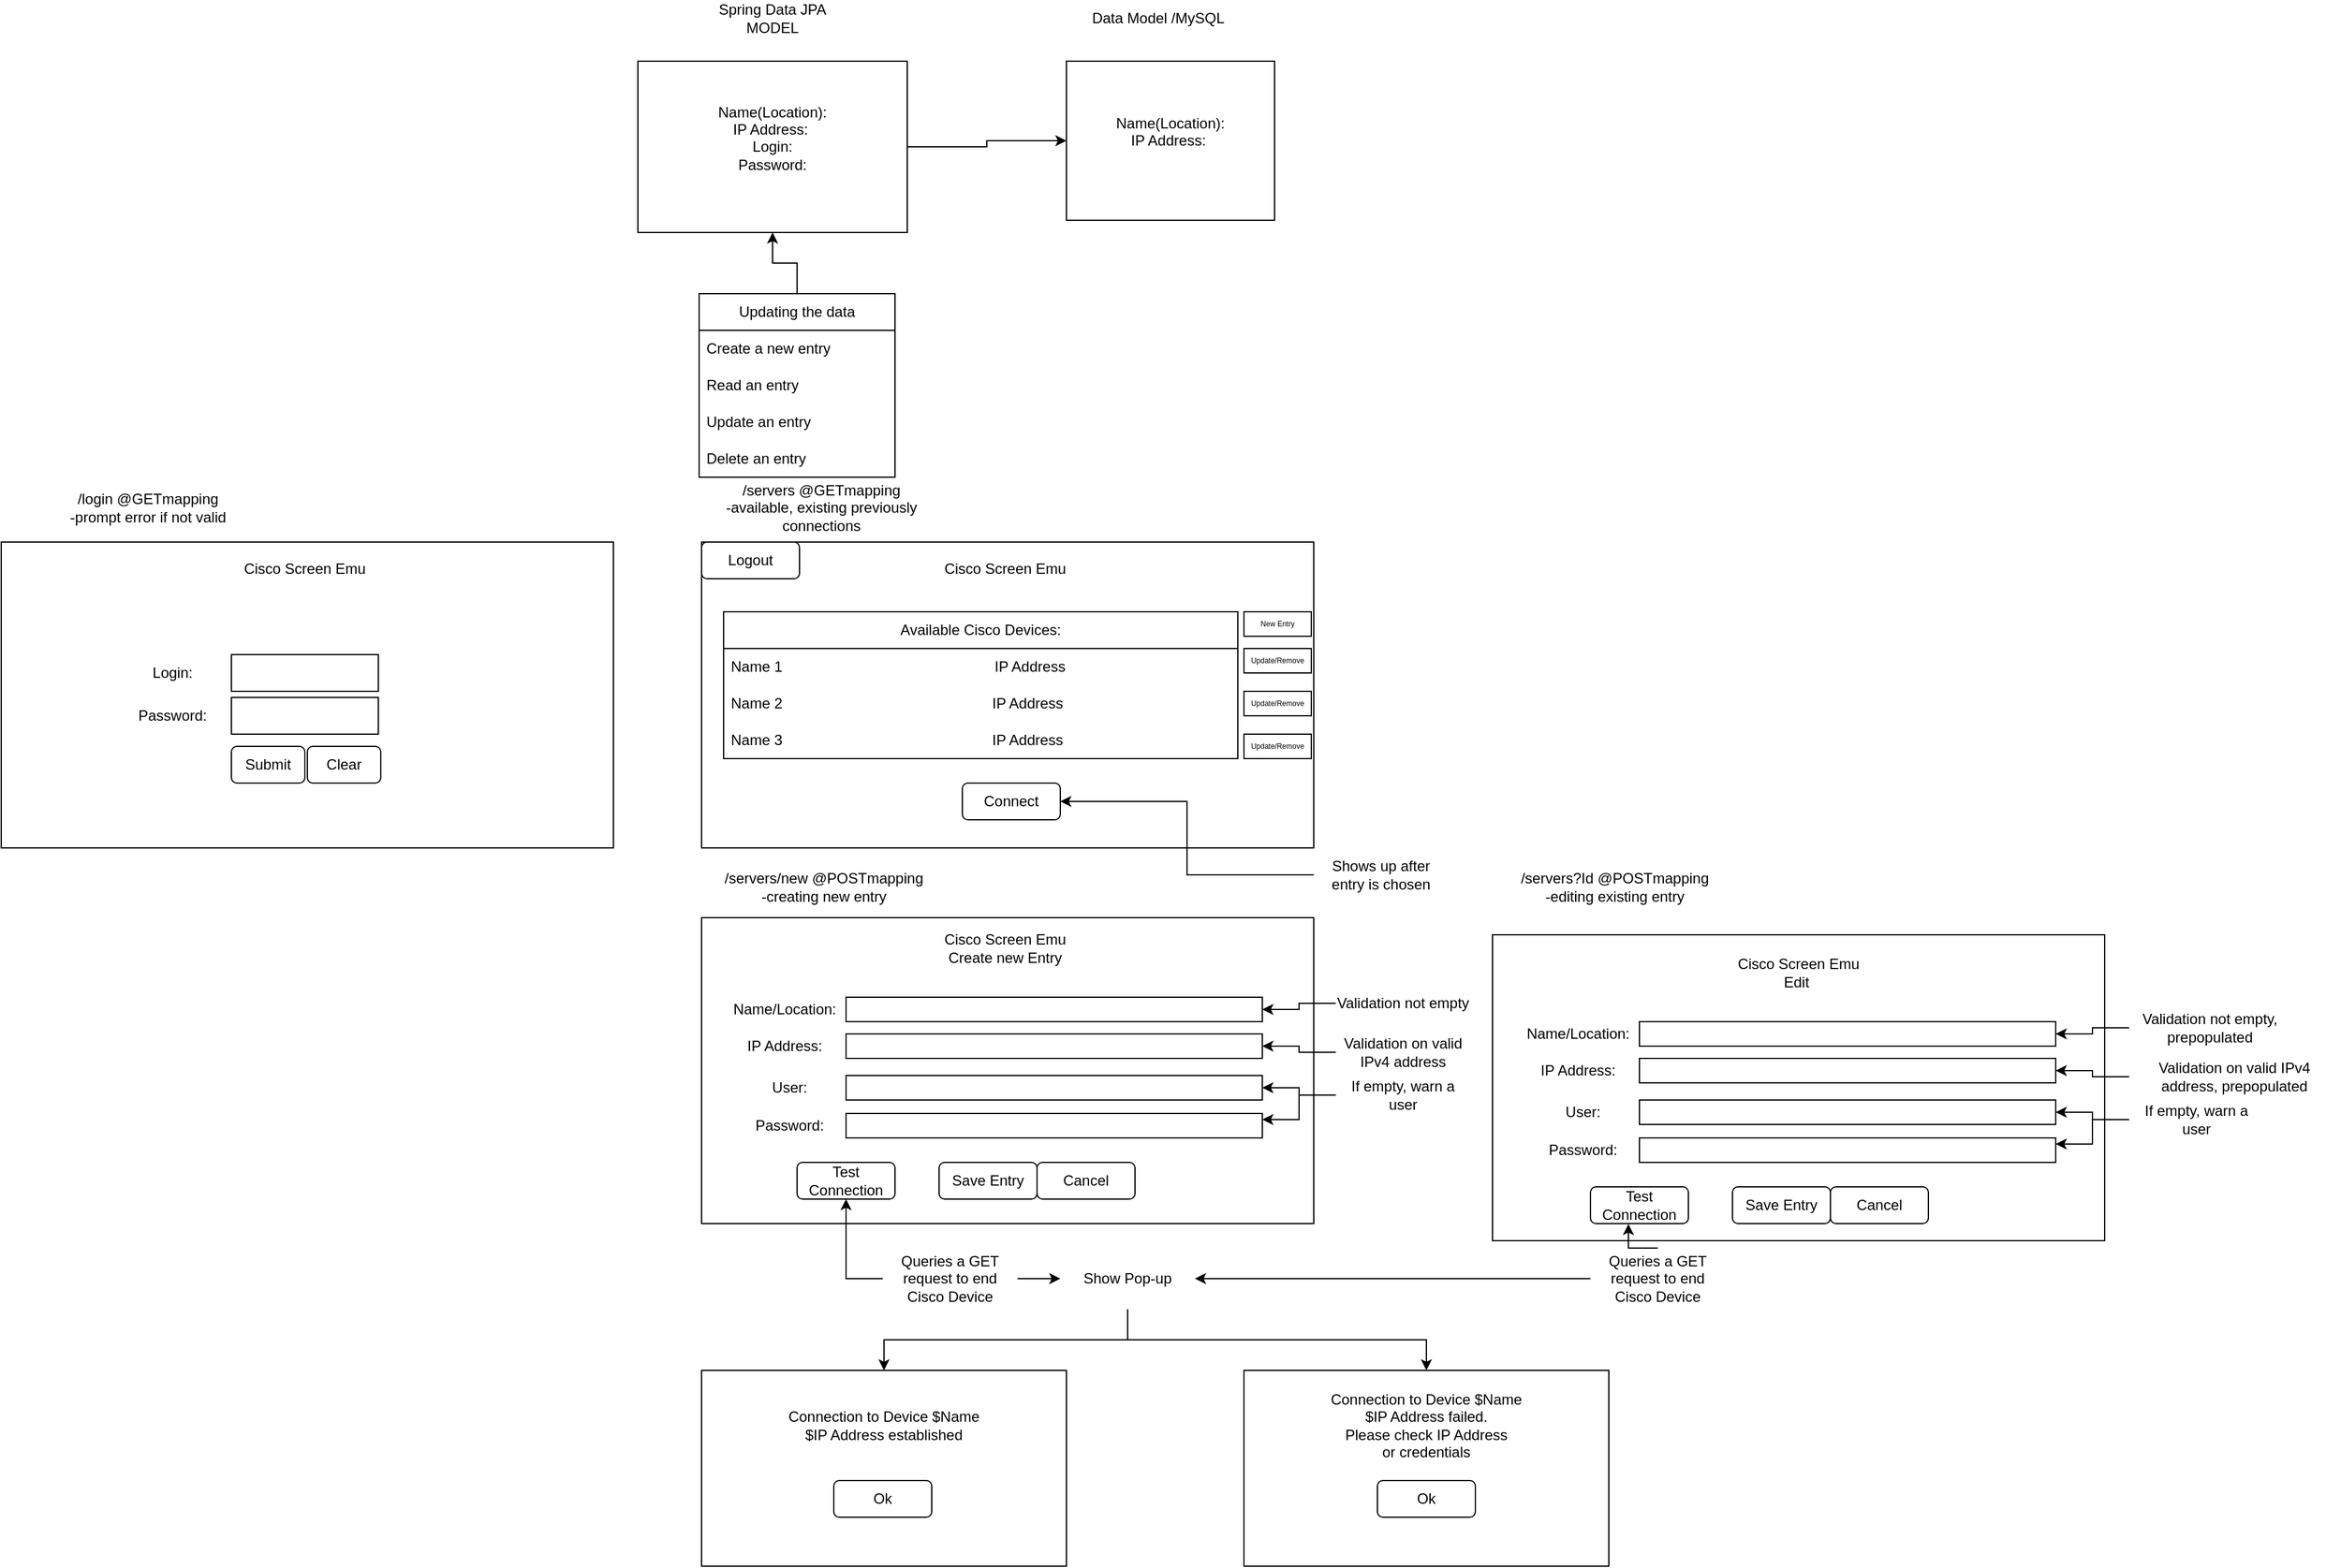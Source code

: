 <mxfile version="24.1.0" type="device">
  <diagram name="Page-1" id="g0bc9CU2nWbMbeL0PCUT">
    <mxGraphModel dx="1991" dy="658" grid="1" gridSize="10" guides="1" tooltips="1" connect="1" arrows="1" fold="1" page="1" pageScale="1" pageWidth="850" pageHeight="1100" math="0" shadow="0">
      <root>
        <mxCell id="0" />
        <mxCell id="1" parent="0" />
        <mxCell id="m7TcuJkmKHdi91M20zpo-6" style="edgeStyle=orthogonalEdgeStyle;rounded=0;orthogonalLoop=1;jettySize=auto;html=1;exitX=1;exitY=0.5;exitDx=0;exitDy=0;" edge="1" parent="1" source="m7TcuJkmKHdi91M20zpo-1" target="m7TcuJkmKHdi91M20zpo-4">
          <mxGeometry relative="1" as="geometry" />
        </mxCell>
        <mxCell id="m7TcuJkmKHdi91M20zpo-1" value="&lt;div&gt;Name(Location):&lt;/div&gt;IP Address:&amp;nbsp;&lt;div&gt;Login:&lt;/div&gt;&lt;div&gt;Password:&lt;br&gt;&lt;div&gt;&lt;br&gt;&lt;/div&gt;&lt;/div&gt;" style="rounded=0;whiteSpace=wrap;html=1;" vertex="1" parent="1">
          <mxGeometry x="160" y="130" width="220" height="140" as="geometry" />
        </mxCell>
        <mxCell id="m7TcuJkmKHdi91M20zpo-2" value="Spring Data JPA MODEL" style="text;html=1;align=center;verticalAlign=middle;whiteSpace=wrap;rounded=0;" vertex="1" parent="1">
          <mxGeometry x="210" y="80" width="120" height="30" as="geometry" />
        </mxCell>
        <mxCell id="m7TcuJkmKHdi91M20zpo-4" value="&lt;div style=&quot;border-color: rgb(0, 0, 0);&quot;&gt;Name(Location):&lt;/div&gt;IP Address:&amp;nbsp;&lt;div style=&quot;border-color: rgb(0, 0, 0);&quot;&gt;&lt;br style=&quot;border-color: rgb(0, 0, 0); color: rgb(240, 240, 240); font-family: Helvetica; font-size: 12px; font-style: normal; font-variant-ligatures: normal; font-variant-caps: normal; font-weight: 400; letter-spacing: normal; orphans: 2; text-align: center; text-indent: 0px; text-transform: none; widows: 2; word-spacing: 0px; -webkit-text-stroke-width: 0px; white-space: normal; background-color: rgb(27, 29, 30); text-decoration-thickness: initial; text-decoration-style: initial; text-decoration-color: initial;&quot;&gt;&lt;/div&gt;" style="rounded=0;whiteSpace=wrap;html=1;" vertex="1" parent="1">
          <mxGeometry x="510" y="130" width="170" height="130" as="geometry" />
        </mxCell>
        <mxCell id="m7TcuJkmKHdi91M20zpo-5" value="Data Model /MySQL" style="text;html=1;align=center;verticalAlign=middle;whiteSpace=wrap;rounded=0;" vertex="1" parent="1">
          <mxGeometry x="525" y="80" width="120" height="30" as="geometry" />
        </mxCell>
        <mxCell id="m7TcuJkmKHdi91M20zpo-11" style="edgeStyle=orthogonalEdgeStyle;rounded=0;orthogonalLoop=1;jettySize=auto;html=1;" edge="1" parent="1" source="m7TcuJkmKHdi91M20zpo-7" target="m7TcuJkmKHdi91M20zpo-1">
          <mxGeometry relative="1" as="geometry" />
        </mxCell>
        <mxCell id="m7TcuJkmKHdi91M20zpo-7" value="Updating the data" style="swimlane;fontStyle=0;childLayout=stackLayout;horizontal=1;startSize=30;horizontalStack=0;resizeParent=1;resizeParentMax=0;resizeLast=0;collapsible=1;marginBottom=0;whiteSpace=wrap;html=1;" vertex="1" parent="1">
          <mxGeometry x="210" y="320" width="160" height="150" as="geometry" />
        </mxCell>
        <mxCell id="m7TcuJkmKHdi91M20zpo-8" value="Create a new entry" style="text;strokeColor=none;fillColor=none;align=left;verticalAlign=middle;spacingLeft=4;spacingRight=4;overflow=hidden;points=[[0,0.5],[1,0.5]];portConstraint=eastwest;rotatable=0;whiteSpace=wrap;html=1;" vertex="1" parent="m7TcuJkmKHdi91M20zpo-7">
          <mxGeometry y="30" width="160" height="30" as="geometry" />
        </mxCell>
        <mxCell id="m7TcuJkmKHdi91M20zpo-12" value="Read an entry" style="text;strokeColor=none;fillColor=none;align=left;verticalAlign=middle;spacingLeft=4;spacingRight=4;overflow=hidden;points=[[0,0.5],[1,0.5]];portConstraint=eastwest;rotatable=0;whiteSpace=wrap;html=1;" vertex="1" parent="m7TcuJkmKHdi91M20zpo-7">
          <mxGeometry y="60" width="160" height="30" as="geometry" />
        </mxCell>
        <mxCell id="m7TcuJkmKHdi91M20zpo-9" value="Update an entry" style="text;strokeColor=none;fillColor=none;align=left;verticalAlign=middle;spacingLeft=4;spacingRight=4;overflow=hidden;points=[[0,0.5],[1,0.5]];portConstraint=eastwest;rotatable=0;whiteSpace=wrap;html=1;" vertex="1" parent="m7TcuJkmKHdi91M20zpo-7">
          <mxGeometry y="90" width="160" height="30" as="geometry" />
        </mxCell>
        <mxCell id="m7TcuJkmKHdi91M20zpo-10" value="Delete an entry" style="text;strokeColor=none;fillColor=none;align=left;verticalAlign=middle;spacingLeft=4;spacingRight=4;overflow=hidden;points=[[0,0.5],[1,0.5]];portConstraint=eastwest;rotatable=0;whiteSpace=wrap;html=1;" vertex="1" parent="m7TcuJkmKHdi91M20zpo-7">
          <mxGeometry y="120" width="160" height="30" as="geometry" />
        </mxCell>
        <mxCell id="m7TcuJkmKHdi91M20zpo-13" value="" style="rounded=0;whiteSpace=wrap;html=1;" vertex="1" parent="1">
          <mxGeometry x="212" y="523" width="500" height="250" as="geometry" />
        </mxCell>
        <mxCell id="m7TcuJkmKHdi91M20zpo-14" value="/servers @GETmapping&lt;div&gt;-available, existing previously connections&lt;/div&gt;" style="text;html=1;align=center;verticalAlign=middle;whiteSpace=wrap;rounded=0;" vertex="1" parent="1">
          <mxGeometry x="210" y="480" width="200" height="30" as="geometry" />
        </mxCell>
        <mxCell id="m7TcuJkmKHdi91M20zpo-15" value="Available Cisco Devices:" style="swimlane;fontStyle=0;childLayout=stackLayout;horizontal=1;startSize=30;horizontalStack=0;resizeParent=1;resizeParentMax=0;resizeLast=0;collapsible=1;marginBottom=0;whiteSpace=wrap;html=1;" vertex="1" parent="1">
          <mxGeometry x="230" y="580" width="420" height="120" as="geometry" />
        </mxCell>
        <mxCell id="m7TcuJkmKHdi91M20zpo-16" value="Name 1&amp;nbsp; &amp;nbsp; &amp;nbsp; &amp;nbsp; &amp;nbsp; &amp;nbsp; &amp;nbsp; &amp;nbsp; &amp;nbsp; &amp;nbsp; &amp;nbsp; &amp;nbsp; &amp;nbsp; &amp;nbsp; &amp;nbsp; &amp;nbsp; &amp;nbsp; &amp;nbsp; &amp;nbsp; &amp;nbsp; &amp;nbsp; &amp;nbsp; &amp;nbsp; &amp;nbsp; &amp;nbsp; &amp;nbsp; IP Address" style="text;strokeColor=none;fillColor=none;align=left;verticalAlign=middle;spacingLeft=4;spacingRight=4;overflow=hidden;points=[[0,0.5],[1,0.5]];portConstraint=eastwest;rotatable=0;whiteSpace=wrap;html=1;" vertex="1" parent="m7TcuJkmKHdi91M20zpo-15">
          <mxGeometry y="30" width="420" height="30" as="geometry" />
        </mxCell>
        <mxCell id="m7TcuJkmKHdi91M20zpo-17" value="Name 2&lt;span style=&quot;white-space: pre;&quot;&gt;&#x9;&lt;/span&gt;&lt;span style=&quot;white-space: pre;&quot;&gt;&#x9;&lt;/span&gt;&lt;span style=&quot;white-space: pre;&quot;&gt;&#x9;&lt;/span&gt;&lt;span style=&quot;white-space: pre;&quot;&gt;&#x9;&lt;/span&gt;&lt;span style=&quot;white-space: pre;&quot;&gt;&#x9;&lt;/span&gt;&lt;span style=&quot;white-space: pre;&quot;&gt;&#x9;&lt;/span&gt;&lt;span style=&quot;white-space: pre;&quot;&gt;&#x9;&lt;/span&gt;IP Address" style="text;strokeColor=none;fillColor=none;align=left;verticalAlign=middle;spacingLeft=4;spacingRight=4;overflow=hidden;points=[[0,0.5],[1,0.5]];portConstraint=eastwest;rotatable=0;whiteSpace=wrap;html=1;" vertex="1" parent="m7TcuJkmKHdi91M20zpo-15">
          <mxGeometry y="60" width="420" height="30" as="geometry" />
        </mxCell>
        <mxCell id="m7TcuJkmKHdi91M20zpo-18" value="Name 3&lt;span style=&quot;white-space: pre;&quot;&gt;&#x9;&lt;/span&gt;&lt;span style=&quot;white-space: pre;&quot;&gt;&#x9;&lt;/span&gt;&lt;span style=&quot;white-space: pre;&quot;&gt;&#x9;&lt;/span&gt;&lt;span style=&quot;white-space: pre;&quot;&gt;&#x9;&lt;/span&gt;&lt;span style=&quot;white-space: pre;&quot;&gt;&#x9;&lt;/span&gt;&lt;span style=&quot;white-space: pre;&quot;&gt;&#x9;&lt;/span&gt;&lt;span style=&quot;white-space: pre;&quot;&gt;&#x9;&lt;/span&gt;IP Address" style="text;strokeColor=none;fillColor=none;align=left;verticalAlign=middle;spacingLeft=4;spacingRight=4;overflow=hidden;points=[[0,0.5],[1,0.5]];portConstraint=eastwest;rotatable=0;whiteSpace=wrap;html=1;" vertex="1" parent="m7TcuJkmKHdi91M20zpo-15">
          <mxGeometry y="90" width="420" height="30" as="geometry" />
        </mxCell>
        <mxCell id="m7TcuJkmKHdi91M20zpo-19" value="Update/Remove" style="rounded=0;whiteSpace=wrap;html=1;fontSize=6;" vertex="1" parent="1">
          <mxGeometry x="655" y="610" width="55" height="20" as="geometry" />
        </mxCell>
        <mxCell id="m7TcuJkmKHdi91M20zpo-20" value="Update/Remove" style="rounded=0;whiteSpace=wrap;html=1;fontSize=6;" vertex="1" parent="1">
          <mxGeometry x="655" y="645" width="55" height="20" as="geometry" />
        </mxCell>
        <mxCell id="m7TcuJkmKHdi91M20zpo-21" value="Update/Remove" style="rounded=0;whiteSpace=wrap;html=1;fontSize=6;" vertex="1" parent="1">
          <mxGeometry x="655" y="680" width="55" height="20" as="geometry" />
        </mxCell>
        <mxCell id="m7TcuJkmKHdi91M20zpo-22" value="New Entry" style="rounded=0;whiteSpace=wrap;html=1;fontSize=6;" vertex="1" parent="1">
          <mxGeometry x="655" y="580" width="55" height="20" as="geometry" />
        </mxCell>
        <mxCell id="m7TcuJkmKHdi91M20zpo-23" value="Cisco Screen Emu" style="text;html=1;align=center;verticalAlign=middle;whiteSpace=wrap;rounded=0;" vertex="1" parent="1">
          <mxGeometry x="400" y="530" width="120" height="30" as="geometry" />
        </mxCell>
        <mxCell id="m7TcuJkmKHdi91M20zpo-24" value="" style="rounded=0;whiteSpace=wrap;html=1;" vertex="1" parent="1">
          <mxGeometry x="212" y="830" width="500" height="250" as="geometry" />
        </mxCell>
        <mxCell id="m7TcuJkmKHdi91M20zpo-25" value="Cisco Screen Emu&lt;div&gt;Create new Entry&lt;/div&gt;" style="text;html=1;align=center;verticalAlign=middle;whiteSpace=wrap;rounded=0;" vertex="1" parent="1">
          <mxGeometry x="400" y="840" width="120" height="30" as="geometry" />
        </mxCell>
        <mxCell id="m7TcuJkmKHdi91M20zpo-26" value="/servers/new @POSTmapping&lt;div&gt;-creating new entry&lt;/div&gt;" style="text;html=1;align=center;verticalAlign=middle;whiteSpace=wrap;rounded=0;" vertex="1" parent="1">
          <mxGeometry x="212" y="790" width="200" height="30" as="geometry" />
        </mxCell>
        <mxCell id="m7TcuJkmKHdi91M20zpo-27" value="Name/Location:" style="text;html=1;align=center;verticalAlign=middle;whiteSpace=wrap;rounded=0;" vertex="1" parent="1">
          <mxGeometry x="230" y="890" width="100" height="30" as="geometry" />
        </mxCell>
        <mxCell id="m7TcuJkmKHdi91M20zpo-28" value="" style="rounded=0;whiteSpace=wrap;html=1;" vertex="1" parent="1">
          <mxGeometry x="330" y="895" width="340" height="20" as="geometry" />
        </mxCell>
        <mxCell id="m7TcuJkmKHdi91M20zpo-29" value="IP Address:" style="text;html=1;align=center;verticalAlign=middle;whiteSpace=wrap;rounded=0;" vertex="1" parent="1">
          <mxGeometry x="230" y="920" width="100" height="30" as="geometry" />
        </mxCell>
        <mxCell id="m7TcuJkmKHdi91M20zpo-30" value="" style="rounded=0;whiteSpace=wrap;html=1;" vertex="1" parent="1">
          <mxGeometry x="330" y="925" width="340" height="20" as="geometry" />
        </mxCell>
        <mxCell id="m7TcuJkmKHdi91M20zpo-32" style="edgeStyle=orthogonalEdgeStyle;rounded=0;orthogonalLoop=1;jettySize=auto;html=1;exitX=0;exitY=0.5;exitDx=0;exitDy=0;entryX=1;entryY=0.5;entryDx=0;entryDy=0;" edge="1" parent="1" source="m7TcuJkmKHdi91M20zpo-31" target="m7TcuJkmKHdi91M20zpo-30">
          <mxGeometry relative="1" as="geometry" />
        </mxCell>
        <mxCell id="m7TcuJkmKHdi91M20zpo-31" value="Validation on valid IPv4 address" style="text;html=1;align=center;verticalAlign=middle;whiteSpace=wrap;rounded=0;" vertex="1" parent="1">
          <mxGeometry x="730" y="925" width="110" height="30" as="geometry" />
        </mxCell>
        <mxCell id="m7TcuJkmKHdi91M20zpo-34" style="edgeStyle=orthogonalEdgeStyle;rounded=0;orthogonalLoop=1;jettySize=auto;html=1;exitX=0;exitY=0.5;exitDx=0;exitDy=0;entryX=1;entryY=0.5;entryDx=0;entryDy=0;" edge="1" parent="1" source="m7TcuJkmKHdi91M20zpo-33" target="m7TcuJkmKHdi91M20zpo-28">
          <mxGeometry relative="1" as="geometry" />
        </mxCell>
        <mxCell id="m7TcuJkmKHdi91M20zpo-33" value="Validation not empty" style="text;html=1;align=center;verticalAlign=middle;whiteSpace=wrap;rounded=0;" vertex="1" parent="1">
          <mxGeometry x="730" y="885" width="110" height="30" as="geometry" />
        </mxCell>
        <mxCell id="m7TcuJkmKHdi91M20zpo-35" value="User:" style="text;html=1;align=center;verticalAlign=middle;whiteSpace=wrap;rounded=0;" vertex="1" parent="1">
          <mxGeometry x="234" y="954" width="100" height="30" as="geometry" />
        </mxCell>
        <mxCell id="m7TcuJkmKHdi91M20zpo-36" value="" style="rounded=0;whiteSpace=wrap;html=1;" vertex="1" parent="1">
          <mxGeometry x="330" y="959" width="340" height="20" as="geometry" />
        </mxCell>
        <mxCell id="m7TcuJkmKHdi91M20zpo-38" style="edgeStyle=orthogonalEdgeStyle;rounded=0;orthogonalLoop=1;jettySize=auto;html=1;exitX=0;exitY=0.5;exitDx=0;exitDy=0;entryX=1;entryY=0.5;entryDx=0;entryDy=0;" edge="1" parent="1" source="m7TcuJkmKHdi91M20zpo-37" target="m7TcuJkmKHdi91M20zpo-36">
          <mxGeometry relative="1" as="geometry" />
        </mxCell>
        <mxCell id="m7TcuJkmKHdi91M20zpo-41" style="edgeStyle=orthogonalEdgeStyle;rounded=0;orthogonalLoop=1;jettySize=auto;html=1;exitX=0;exitY=0.5;exitDx=0;exitDy=0;entryX=1;entryY=0.25;entryDx=0;entryDy=0;" edge="1" parent="1" source="m7TcuJkmKHdi91M20zpo-37" target="m7TcuJkmKHdi91M20zpo-39">
          <mxGeometry relative="1" as="geometry" />
        </mxCell>
        <mxCell id="m7TcuJkmKHdi91M20zpo-37" value="If empty, warn a user" style="text;html=1;align=center;verticalAlign=middle;whiteSpace=wrap;rounded=0;" vertex="1" parent="1">
          <mxGeometry x="730" y="960" width="110" height="30" as="geometry" />
        </mxCell>
        <mxCell id="m7TcuJkmKHdi91M20zpo-39" value="" style="rounded=0;whiteSpace=wrap;html=1;" vertex="1" parent="1">
          <mxGeometry x="330" y="990" width="340" height="20" as="geometry" />
        </mxCell>
        <mxCell id="m7TcuJkmKHdi91M20zpo-40" value="Password:" style="text;html=1;align=center;verticalAlign=middle;whiteSpace=wrap;rounded=0;" vertex="1" parent="1">
          <mxGeometry x="234" y="985" width="100" height="30" as="geometry" />
        </mxCell>
        <mxCell id="m7TcuJkmKHdi91M20zpo-42" value="Save Entry" style="rounded=1;whiteSpace=wrap;html=1;" vertex="1" parent="1">
          <mxGeometry x="406" y="1030" width="80" height="30" as="geometry" />
        </mxCell>
        <mxCell id="m7TcuJkmKHdi91M20zpo-43" value="Cancel" style="rounded=1;whiteSpace=wrap;html=1;" vertex="1" parent="1">
          <mxGeometry x="486" y="1030" width="80" height="30" as="geometry" />
        </mxCell>
        <mxCell id="m7TcuJkmKHdi91M20zpo-44" value="Test Connection" style="rounded=1;whiteSpace=wrap;html=1;" vertex="1" parent="1">
          <mxGeometry x="290" y="1030" width="80" height="30" as="geometry" />
        </mxCell>
        <mxCell id="m7TcuJkmKHdi91M20zpo-47" value="Connect" style="rounded=1;whiteSpace=wrap;html=1;" vertex="1" parent="1">
          <mxGeometry x="425" y="720" width="80" height="30" as="geometry" />
        </mxCell>
        <mxCell id="m7TcuJkmKHdi91M20zpo-49" style="edgeStyle=orthogonalEdgeStyle;rounded=0;orthogonalLoop=1;jettySize=auto;html=1;exitX=0;exitY=0.5;exitDx=0;exitDy=0;entryX=1;entryY=0.5;entryDx=0;entryDy=0;" edge="1" parent="1" source="m7TcuJkmKHdi91M20zpo-48" target="m7TcuJkmKHdi91M20zpo-47">
          <mxGeometry relative="1" as="geometry" />
        </mxCell>
        <mxCell id="m7TcuJkmKHdi91M20zpo-48" value="Shows up after entry is chosen" style="text;html=1;align=center;verticalAlign=middle;whiteSpace=wrap;rounded=0;" vertex="1" parent="1">
          <mxGeometry x="712" y="780" width="110" height="30" as="geometry" />
        </mxCell>
        <mxCell id="m7TcuJkmKHdi91M20zpo-51" style="edgeStyle=orthogonalEdgeStyle;rounded=0;orthogonalLoop=1;jettySize=auto;html=1;exitX=0;exitY=0.5;exitDx=0;exitDy=0;" edge="1" parent="1" source="m7TcuJkmKHdi91M20zpo-50" target="m7TcuJkmKHdi91M20zpo-44">
          <mxGeometry relative="1" as="geometry" />
        </mxCell>
        <mxCell id="m7TcuJkmKHdi91M20zpo-53" style="edgeStyle=orthogonalEdgeStyle;rounded=0;orthogonalLoop=1;jettySize=auto;html=1;exitX=1;exitY=0.5;exitDx=0;exitDy=0;" edge="1" parent="1" source="m7TcuJkmKHdi91M20zpo-50" target="m7TcuJkmKHdi91M20zpo-52">
          <mxGeometry relative="1" as="geometry" />
        </mxCell>
        <mxCell id="m7TcuJkmKHdi91M20zpo-50" value="Queries a GET request to end Cisco Device" style="text;html=1;align=center;verticalAlign=middle;whiteSpace=wrap;rounded=0;" vertex="1" parent="1">
          <mxGeometry x="360" y="1100" width="110" height="50" as="geometry" />
        </mxCell>
        <mxCell id="m7TcuJkmKHdi91M20zpo-57" style="edgeStyle=orthogonalEdgeStyle;rounded=0;orthogonalLoop=1;jettySize=auto;html=1;" edge="1" parent="1" source="m7TcuJkmKHdi91M20zpo-52" target="m7TcuJkmKHdi91M20zpo-54">
          <mxGeometry relative="1" as="geometry" />
        </mxCell>
        <mxCell id="m7TcuJkmKHdi91M20zpo-61" style="edgeStyle=orthogonalEdgeStyle;rounded=0;orthogonalLoop=1;jettySize=auto;html=1;exitX=0.5;exitY=1;exitDx=0;exitDy=0;entryX=0.5;entryY=0;entryDx=0;entryDy=0;" edge="1" parent="1" source="m7TcuJkmKHdi91M20zpo-52" target="m7TcuJkmKHdi91M20zpo-58">
          <mxGeometry relative="1" as="geometry" />
        </mxCell>
        <mxCell id="m7TcuJkmKHdi91M20zpo-52" value="Show Pop-up" style="text;html=1;align=center;verticalAlign=middle;whiteSpace=wrap;rounded=0;" vertex="1" parent="1">
          <mxGeometry x="505" y="1100" width="110" height="50" as="geometry" />
        </mxCell>
        <mxCell id="m7TcuJkmKHdi91M20zpo-54" value="" style="rounded=0;whiteSpace=wrap;html=1;" vertex="1" parent="1">
          <mxGeometry x="212" y="1200" width="298" height="160" as="geometry" />
        </mxCell>
        <mxCell id="m7TcuJkmKHdi91M20zpo-55" value="Connection to Device $Name&lt;div&gt;$IP Address established&lt;/div&gt;" style="text;html=1;align=center;verticalAlign=middle;whiteSpace=wrap;rounded=0;" vertex="1" parent="1">
          <mxGeometry x="271" y="1220" width="180" height="50" as="geometry" />
        </mxCell>
        <mxCell id="m7TcuJkmKHdi91M20zpo-56" value="Ok" style="rounded=1;whiteSpace=wrap;html=1;" vertex="1" parent="1">
          <mxGeometry x="320" y="1290" width="80" height="30" as="geometry" />
        </mxCell>
        <mxCell id="m7TcuJkmKHdi91M20zpo-58" value="" style="rounded=0;whiteSpace=wrap;html=1;" vertex="1" parent="1">
          <mxGeometry x="655" y="1200" width="298" height="160" as="geometry" />
        </mxCell>
        <mxCell id="m7TcuJkmKHdi91M20zpo-59" value="Connection to Device $Name&lt;div&gt;$IP Address failed.&lt;/div&gt;&lt;div&gt;Please check IP Address&lt;/div&gt;&lt;div&gt;or credentials&lt;/div&gt;" style="text;html=1;align=center;verticalAlign=middle;whiteSpace=wrap;rounded=0;" vertex="1" parent="1">
          <mxGeometry x="714" y="1220" width="180" height="50" as="geometry" />
        </mxCell>
        <mxCell id="m7TcuJkmKHdi91M20zpo-60" value="Ok" style="rounded=1;whiteSpace=wrap;html=1;" vertex="1" parent="1">
          <mxGeometry x="764" y="1290" width="80" height="30" as="geometry" />
        </mxCell>
        <mxCell id="m7TcuJkmKHdi91M20zpo-62" value="Logout" style="rounded=1;whiteSpace=wrap;html=1;" vertex="1" parent="1">
          <mxGeometry x="212" y="523" width="80" height="30" as="geometry" />
        </mxCell>
        <mxCell id="m7TcuJkmKHdi91M20zpo-63" value="" style="rounded=0;whiteSpace=wrap;html=1;" vertex="1" parent="1">
          <mxGeometry x="858" y="844" width="500" height="250" as="geometry" />
        </mxCell>
        <mxCell id="m7TcuJkmKHdi91M20zpo-64" value="Cisco Screen Emu&lt;div&gt;Edit&amp;nbsp;&lt;/div&gt;" style="text;html=1;align=center;verticalAlign=middle;whiteSpace=wrap;rounded=0;" vertex="1" parent="1">
          <mxGeometry x="1048" y="860" width="120" height="30" as="geometry" />
        </mxCell>
        <mxCell id="m7TcuJkmKHdi91M20zpo-65" value="Name/Location:" style="text;html=1;align=center;verticalAlign=middle;whiteSpace=wrap;rounded=0;" vertex="1" parent="1">
          <mxGeometry x="878" y="910" width="100" height="30" as="geometry" />
        </mxCell>
        <mxCell id="m7TcuJkmKHdi91M20zpo-66" value="" style="rounded=0;whiteSpace=wrap;html=1;" vertex="1" parent="1">
          <mxGeometry x="978" y="915" width="340" height="20" as="geometry" />
        </mxCell>
        <mxCell id="m7TcuJkmKHdi91M20zpo-67" value="IP Address:" style="text;html=1;align=center;verticalAlign=middle;whiteSpace=wrap;rounded=0;" vertex="1" parent="1">
          <mxGeometry x="878" y="940" width="100" height="30" as="geometry" />
        </mxCell>
        <mxCell id="m7TcuJkmKHdi91M20zpo-68" value="" style="rounded=0;whiteSpace=wrap;html=1;" vertex="1" parent="1">
          <mxGeometry x="978" y="945" width="340" height="20" as="geometry" />
        </mxCell>
        <mxCell id="m7TcuJkmKHdi91M20zpo-69" style="edgeStyle=orthogonalEdgeStyle;rounded=0;orthogonalLoop=1;jettySize=auto;html=1;exitX=0;exitY=0.5;exitDx=0;exitDy=0;entryX=1;entryY=0.5;entryDx=0;entryDy=0;" edge="1" parent="1" source="m7TcuJkmKHdi91M20zpo-70" target="m7TcuJkmKHdi91M20zpo-68">
          <mxGeometry relative="1" as="geometry" />
        </mxCell>
        <mxCell id="m7TcuJkmKHdi91M20zpo-70" value="Validation on valid IPv4 address, prepopulated" style="text;html=1;align=center;verticalAlign=middle;whiteSpace=wrap;rounded=0;" vertex="1" parent="1">
          <mxGeometry x="1378" y="945" width="172" height="30" as="geometry" />
        </mxCell>
        <mxCell id="m7TcuJkmKHdi91M20zpo-71" style="edgeStyle=orthogonalEdgeStyle;rounded=0;orthogonalLoop=1;jettySize=auto;html=1;exitX=0;exitY=0.5;exitDx=0;exitDy=0;entryX=1;entryY=0.5;entryDx=0;entryDy=0;" edge="1" parent="1" source="m7TcuJkmKHdi91M20zpo-72" target="m7TcuJkmKHdi91M20zpo-66">
          <mxGeometry relative="1" as="geometry" />
        </mxCell>
        <mxCell id="m7TcuJkmKHdi91M20zpo-72" value="Validation not empty, prepopulated" style="text;html=1;align=center;verticalAlign=middle;whiteSpace=wrap;rounded=0;" vertex="1" parent="1">
          <mxGeometry x="1378" y="905" width="132" height="30" as="geometry" />
        </mxCell>
        <mxCell id="m7TcuJkmKHdi91M20zpo-73" value="User:" style="text;html=1;align=center;verticalAlign=middle;whiteSpace=wrap;rounded=0;" vertex="1" parent="1">
          <mxGeometry x="882" y="974" width="100" height="30" as="geometry" />
        </mxCell>
        <mxCell id="m7TcuJkmKHdi91M20zpo-74" value="" style="rounded=0;whiteSpace=wrap;html=1;" vertex="1" parent="1">
          <mxGeometry x="978" y="979" width="340" height="20" as="geometry" />
        </mxCell>
        <mxCell id="m7TcuJkmKHdi91M20zpo-75" style="edgeStyle=orthogonalEdgeStyle;rounded=0;orthogonalLoop=1;jettySize=auto;html=1;exitX=0;exitY=0.5;exitDx=0;exitDy=0;entryX=1;entryY=0.5;entryDx=0;entryDy=0;" edge="1" parent="1" source="m7TcuJkmKHdi91M20zpo-77" target="m7TcuJkmKHdi91M20zpo-74">
          <mxGeometry relative="1" as="geometry" />
        </mxCell>
        <mxCell id="m7TcuJkmKHdi91M20zpo-76" style="edgeStyle=orthogonalEdgeStyle;rounded=0;orthogonalLoop=1;jettySize=auto;html=1;exitX=0;exitY=0.5;exitDx=0;exitDy=0;entryX=1;entryY=0.25;entryDx=0;entryDy=0;" edge="1" parent="1" source="m7TcuJkmKHdi91M20zpo-77" target="m7TcuJkmKHdi91M20zpo-78">
          <mxGeometry relative="1" as="geometry" />
        </mxCell>
        <mxCell id="m7TcuJkmKHdi91M20zpo-77" value="If empty, warn a user" style="text;html=1;align=center;verticalAlign=middle;whiteSpace=wrap;rounded=0;" vertex="1" parent="1">
          <mxGeometry x="1378" y="980" width="110" height="30" as="geometry" />
        </mxCell>
        <mxCell id="m7TcuJkmKHdi91M20zpo-78" value="" style="rounded=0;whiteSpace=wrap;html=1;" vertex="1" parent="1">
          <mxGeometry x="978" y="1010" width="340" height="20" as="geometry" />
        </mxCell>
        <mxCell id="m7TcuJkmKHdi91M20zpo-79" value="Password:" style="text;html=1;align=center;verticalAlign=middle;whiteSpace=wrap;rounded=0;" vertex="1" parent="1">
          <mxGeometry x="882" y="1005" width="100" height="30" as="geometry" />
        </mxCell>
        <mxCell id="m7TcuJkmKHdi91M20zpo-80" value="Save Entry" style="rounded=1;whiteSpace=wrap;html=1;" vertex="1" parent="1">
          <mxGeometry x="1054" y="1050" width="80" height="30" as="geometry" />
        </mxCell>
        <mxCell id="m7TcuJkmKHdi91M20zpo-81" value="Cancel" style="rounded=1;whiteSpace=wrap;html=1;" vertex="1" parent="1">
          <mxGeometry x="1134" y="1050" width="80" height="30" as="geometry" />
        </mxCell>
        <mxCell id="m7TcuJkmKHdi91M20zpo-82" value="Test Connection" style="rounded=1;whiteSpace=wrap;html=1;" vertex="1" parent="1">
          <mxGeometry x="938" y="1050" width="80" height="30" as="geometry" />
        </mxCell>
        <mxCell id="m7TcuJkmKHdi91M20zpo-83" value="/servers?Id @POSTmapping&lt;div&gt;-editing existing entry&lt;/div&gt;" style="text;html=1;align=center;verticalAlign=middle;whiteSpace=wrap;rounded=0;" vertex="1" parent="1">
          <mxGeometry x="858" y="790" width="200" height="30" as="geometry" />
        </mxCell>
        <mxCell id="m7TcuJkmKHdi91M20zpo-86" style="edgeStyle=orthogonalEdgeStyle;rounded=0;orthogonalLoop=1;jettySize=auto;html=1;exitX=0;exitY=0.5;exitDx=0;exitDy=0;" edge="1" parent="1" source="m7TcuJkmKHdi91M20zpo-84" target="m7TcuJkmKHdi91M20zpo-52">
          <mxGeometry relative="1" as="geometry" />
        </mxCell>
        <mxCell id="m7TcuJkmKHdi91M20zpo-84" value="Queries a GET request to end Cisco Device" style="text;html=1;align=center;verticalAlign=middle;whiteSpace=wrap;rounded=0;" vertex="1" parent="1">
          <mxGeometry x="938" y="1100" width="110" height="50" as="geometry" />
        </mxCell>
        <mxCell id="m7TcuJkmKHdi91M20zpo-85" style="edgeStyle=orthogonalEdgeStyle;rounded=0;orthogonalLoop=1;jettySize=auto;html=1;exitX=0.5;exitY=0;exitDx=0;exitDy=0;entryX=0.388;entryY=1.011;entryDx=0;entryDy=0;entryPerimeter=0;" edge="1" parent="1" source="m7TcuJkmKHdi91M20zpo-84" target="m7TcuJkmKHdi91M20zpo-82">
          <mxGeometry relative="1" as="geometry" />
        </mxCell>
        <mxCell id="m7TcuJkmKHdi91M20zpo-87" value="" style="rounded=0;whiteSpace=wrap;html=1;" vertex="1" parent="1">
          <mxGeometry x="-360" y="523" width="500" height="250" as="geometry" />
        </mxCell>
        <mxCell id="m7TcuJkmKHdi91M20zpo-88" value="Cisco Screen Emu" style="text;html=1;align=center;verticalAlign=middle;whiteSpace=wrap;rounded=0;" vertex="1" parent="1">
          <mxGeometry x="-172" y="530" width="120" height="30" as="geometry" />
        </mxCell>
        <mxCell id="m7TcuJkmKHdi91M20zpo-90" value="Login:" style="text;html=1;align=center;verticalAlign=middle;whiteSpace=wrap;rounded=0;" vertex="1" parent="1">
          <mxGeometry x="-250" y="615" width="60" height="30" as="geometry" />
        </mxCell>
        <mxCell id="m7TcuJkmKHdi91M20zpo-91" value="Password:" style="text;html=1;align=center;verticalAlign=middle;whiteSpace=wrap;rounded=0;" vertex="1" parent="1">
          <mxGeometry x="-250" y="650" width="60" height="30" as="geometry" />
        </mxCell>
        <mxCell id="m7TcuJkmKHdi91M20zpo-92" value="" style="rounded=0;whiteSpace=wrap;html=1;" vertex="1" parent="1">
          <mxGeometry x="-172" y="615" width="120" height="30" as="geometry" />
        </mxCell>
        <mxCell id="m7TcuJkmKHdi91M20zpo-93" value="" style="rounded=0;whiteSpace=wrap;html=1;" vertex="1" parent="1">
          <mxGeometry x="-172" y="650" width="120" height="30" as="geometry" />
        </mxCell>
        <mxCell id="m7TcuJkmKHdi91M20zpo-94" value="Submit" style="rounded=1;whiteSpace=wrap;html=1;" vertex="1" parent="1">
          <mxGeometry x="-172" y="690" width="60" height="30" as="geometry" />
        </mxCell>
        <mxCell id="m7TcuJkmKHdi91M20zpo-95" value="Clear" style="rounded=1;whiteSpace=wrap;html=1;" vertex="1" parent="1">
          <mxGeometry x="-110" y="690" width="60" height="30" as="geometry" />
        </mxCell>
        <mxCell id="m7TcuJkmKHdi91M20zpo-96" value="/login @GETmapping&lt;div&gt;-prompt error if not valid&lt;/div&gt;" style="text;html=1;align=center;verticalAlign=middle;whiteSpace=wrap;rounded=0;" vertex="1" parent="1">
          <mxGeometry x="-340" y="480" width="200" height="30" as="geometry" />
        </mxCell>
      </root>
    </mxGraphModel>
  </diagram>
</mxfile>
